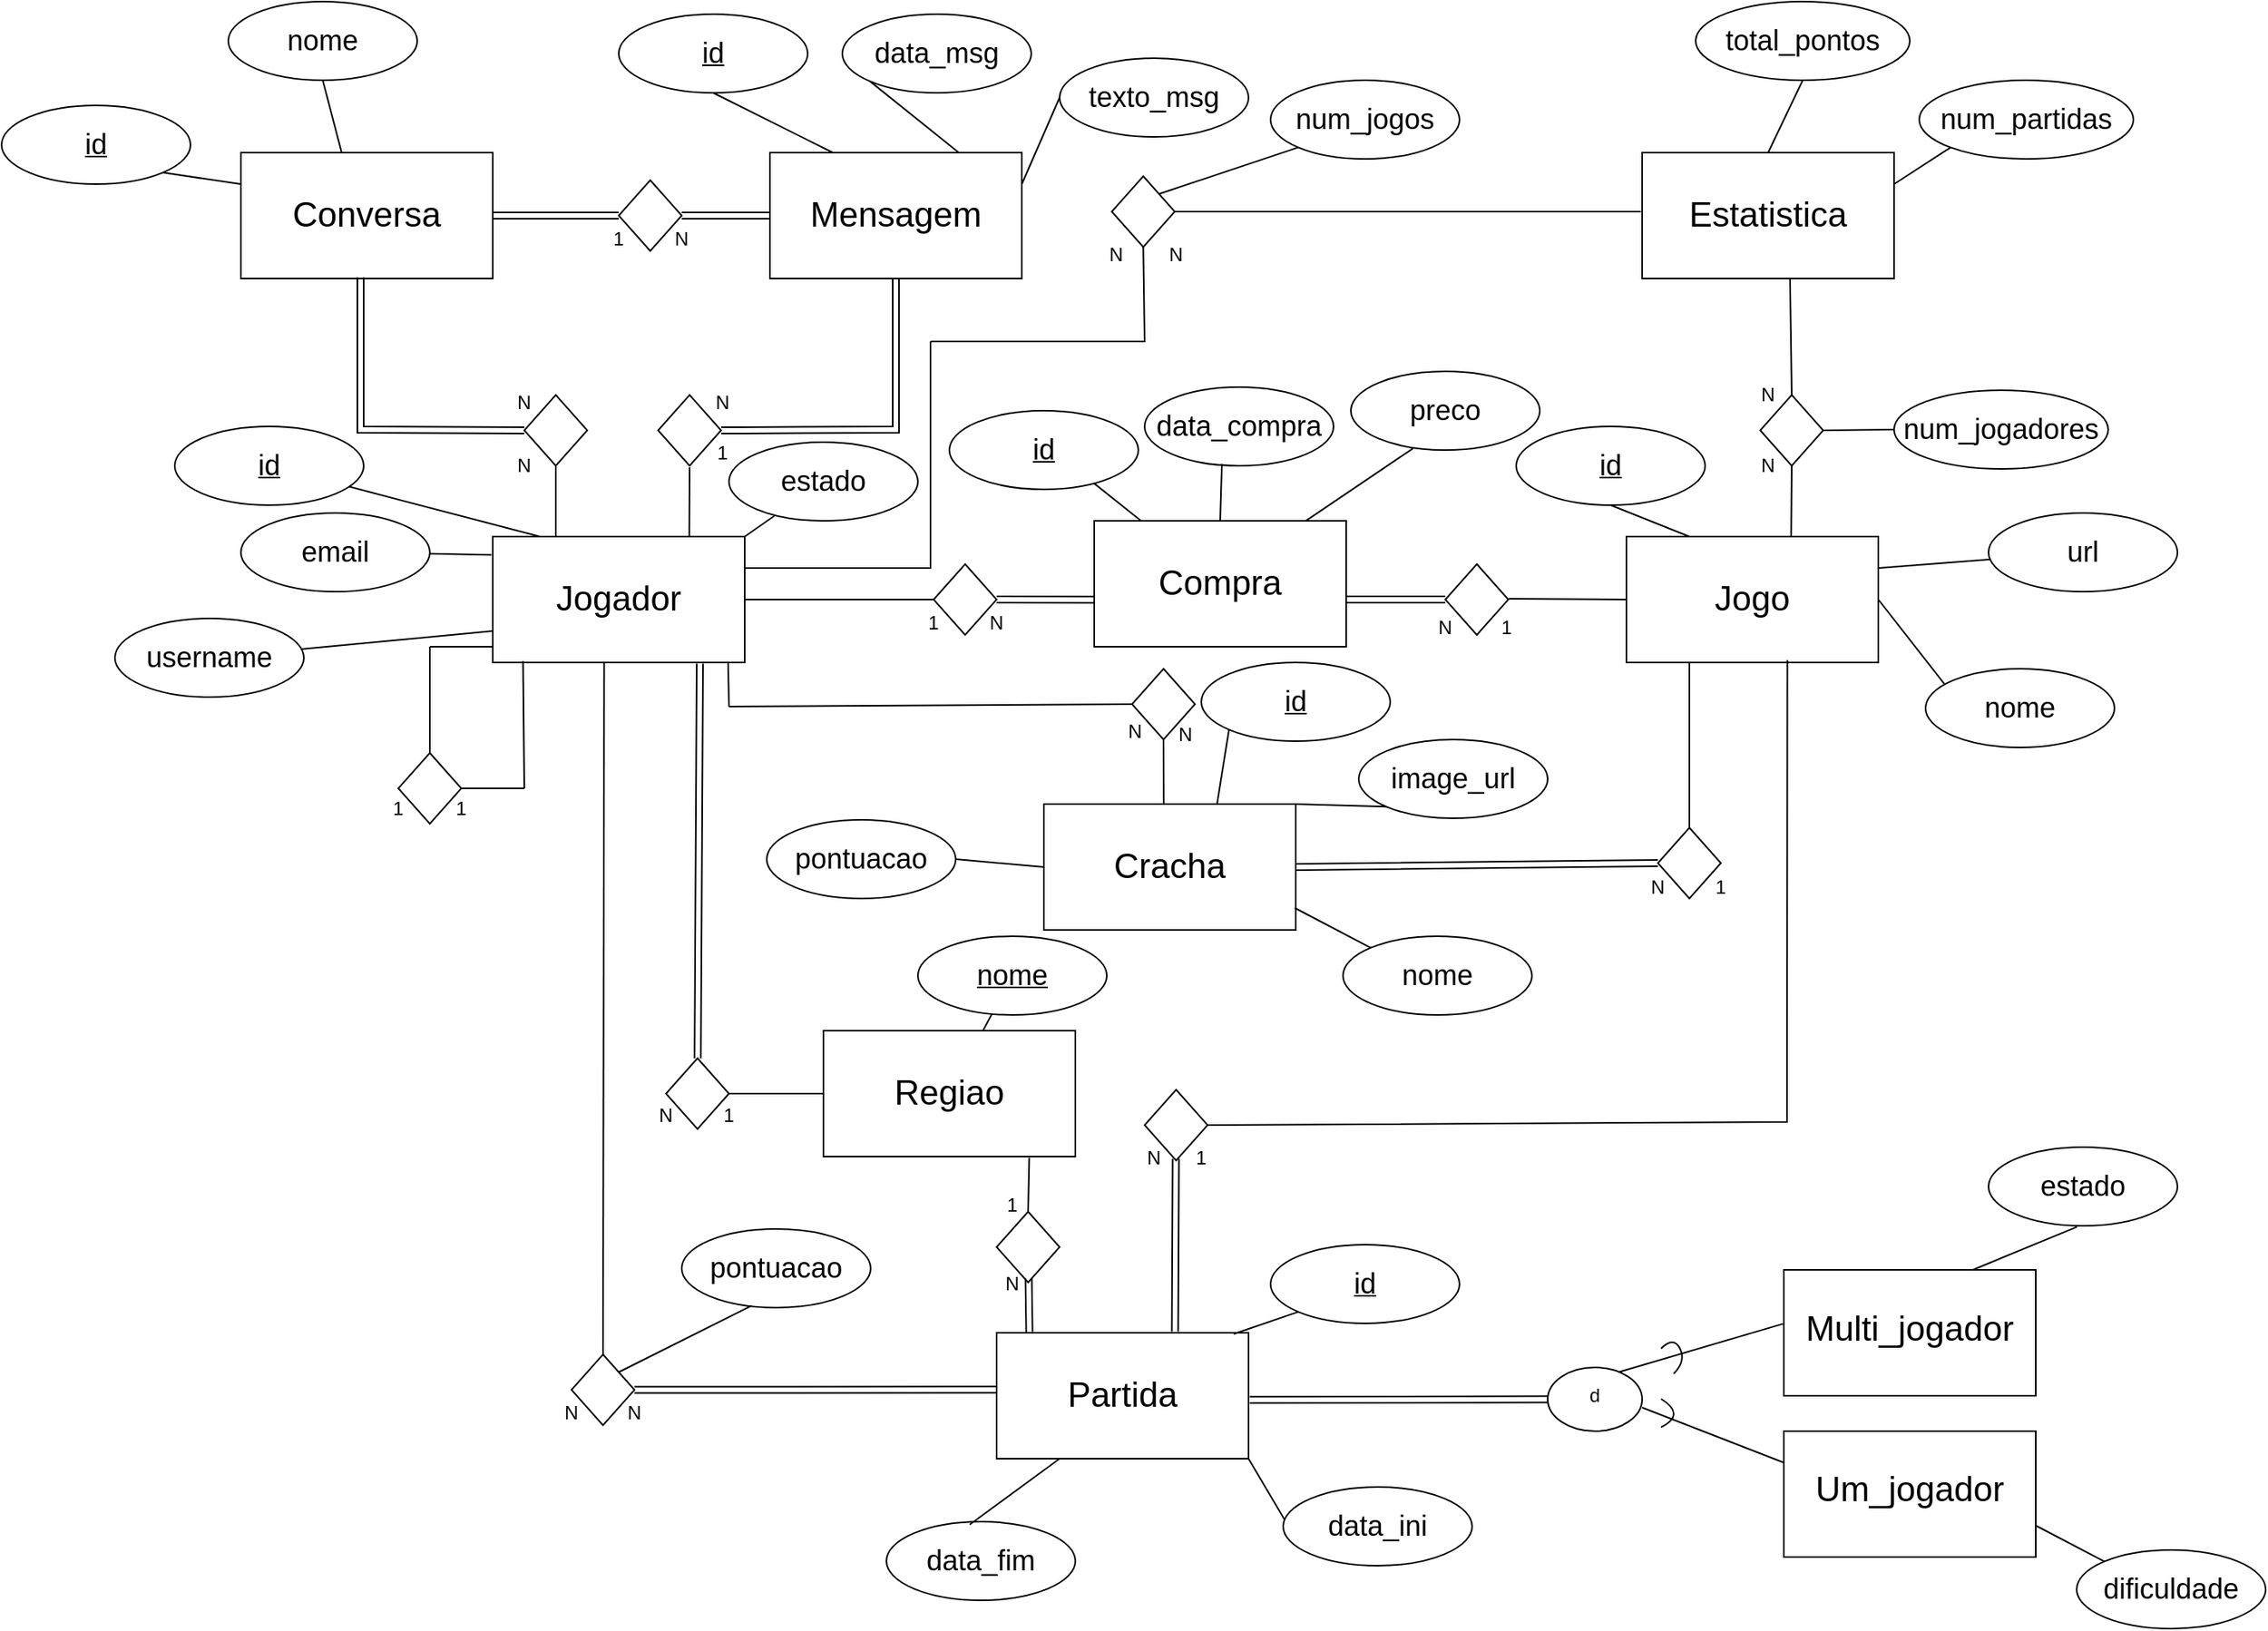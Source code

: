 <mxfile version="21.2.4" type="device">
  <diagram id="R2lEEEUBdFMjLlhIrx00" name="Page-1">
    <mxGraphModel dx="1615" dy="743" grid="1" gridSize="8" guides="1" tooltips="1" connect="1" arrows="1" fold="1" page="1" pageScale="1" pageWidth="4681" pageHeight="3300" math="0" shadow="0" extFonts="Permanent Marker^https://fonts.googleapis.com/css?family=Permanent+Marker">
      <root>
        <mxCell id="0" />
        <mxCell id="1" parent="0" />
        <mxCell id="nNDHWYNQJszgNGWnwx3n-1" value="" style="rounded=0;whiteSpace=wrap;html=1;" parent="1" vertex="1">
          <mxGeometry x="426" y="460" width="160" height="80" as="geometry" />
        </mxCell>
        <mxCell id="nNDHWYNQJszgNGWnwx3n-2" value="&lt;font style=&quot;font-size: 22px;&quot;&gt;Jogador&lt;/font&gt;" style="text;html=1;strokeColor=none;fillColor=none;align=center;verticalAlign=middle;whiteSpace=wrap;rounded=0;" parent="1" vertex="1">
          <mxGeometry x="466" y="480" width="80" height="40" as="geometry" />
        </mxCell>
        <mxCell id="nNDHWYNQJszgNGWnwx3n-3" value="&lt;u&gt;&lt;font style=&quot;font-size: 18px;&quot;&gt;id&lt;/font&gt;&lt;/u&gt;" style="ellipse;whiteSpace=wrap;html=1;" parent="1" vertex="1">
          <mxGeometry x="224" y="390" width="120" height="50" as="geometry" />
        </mxCell>
        <mxCell id="nNDHWYNQJszgNGWnwx3n-4" value="&lt;font style=&quot;font-size: 18px;&quot;&gt;email&lt;/font&gt;" style="ellipse;whiteSpace=wrap;html=1;" parent="1" vertex="1">
          <mxGeometry x="266" y="445" width="120" height="50" as="geometry" />
        </mxCell>
        <mxCell id="nNDHWYNQJszgNGWnwx3n-5" value="&lt;font style=&quot;font-size: 18px;&quot;&gt;username&lt;/font&gt;" style="ellipse;whiteSpace=wrap;html=1;" parent="1" vertex="1">
          <mxGeometry x="186" y="512" width="120" height="50" as="geometry" />
        </mxCell>
        <mxCell id="nNDHWYNQJszgNGWnwx3n-6" value="&lt;span style=&quot;font-size: 18px;&quot;&gt;estado&lt;/span&gt;" style="ellipse;whiteSpace=wrap;html=1;" parent="1" vertex="1">
          <mxGeometry x="576" y="400" width="120" height="50" as="geometry" />
        </mxCell>
        <mxCell id="nNDHWYNQJszgNGWnwx3n-7" value="" style="endArrow=none;html=1;rounded=0;exitX=1;exitY=0;exitDx=0;exitDy=0;" parent="1" source="nNDHWYNQJszgNGWnwx3n-1" target="nNDHWYNQJszgNGWnwx3n-6" edge="1">
          <mxGeometry width="50" height="50" relative="1" as="geometry">
            <mxPoint x="586" y="510" as="sourcePoint" />
            <mxPoint x="636" y="460" as="targetPoint" />
          </mxGeometry>
        </mxCell>
        <mxCell id="nNDHWYNQJszgNGWnwx3n-8" value="" style="endArrow=none;html=1;rounded=0;" parent="1" target="nNDHWYNQJszgNGWnwx3n-3" edge="1">
          <mxGeometry width="50" height="50" relative="1" as="geometry">
            <mxPoint x="456" y="460" as="sourcePoint" />
            <mxPoint x="536" y="420" as="targetPoint" />
          </mxGeometry>
        </mxCell>
        <mxCell id="nNDHWYNQJszgNGWnwx3n-9" value="" style="endArrow=none;html=1;rounded=0;entryX=-0.005;entryY=0.146;entryDx=0;entryDy=0;entryPerimeter=0;" parent="1" source="nNDHWYNQJszgNGWnwx3n-4" target="nNDHWYNQJszgNGWnwx3n-1" edge="1">
          <mxGeometry width="50" height="50" relative="1" as="geometry">
            <mxPoint x="456" y="480" as="sourcePoint" />
            <mxPoint x="506" y="430" as="targetPoint" />
          </mxGeometry>
        </mxCell>
        <mxCell id="nNDHWYNQJszgNGWnwx3n-10" value="" style="endArrow=none;html=1;rounded=0;entryX=0;entryY=0.75;entryDx=0;entryDy=0;" parent="1" source="nNDHWYNQJszgNGWnwx3n-5" target="nNDHWYNQJszgNGWnwx3n-1" edge="1">
          <mxGeometry width="50" height="50" relative="1" as="geometry">
            <mxPoint x="456" y="540" as="sourcePoint" />
            <mxPoint x="506" y="490" as="targetPoint" />
          </mxGeometry>
        </mxCell>
        <mxCell id="nNDHWYNQJszgNGWnwx3n-12" value="" style="rounded=0;whiteSpace=wrap;html=1;" parent="1" vertex="1">
          <mxGeometry x="636" y="774" width="160" height="80" as="geometry" />
        </mxCell>
        <mxCell id="nNDHWYNQJszgNGWnwx3n-13" value="&lt;font style=&quot;font-size: 22px;&quot;&gt;Regiao&lt;/font&gt;" style="text;html=1;strokeColor=none;fillColor=none;align=center;verticalAlign=middle;whiteSpace=wrap;rounded=0;" parent="1" vertex="1">
          <mxGeometry x="676" y="794" width="80" height="40" as="geometry" />
        </mxCell>
        <mxCell id="nNDHWYNQJszgNGWnwx3n-14" value="&lt;u&gt;&lt;font style=&quot;font-size: 18px;&quot;&gt;nome&lt;/font&gt;&lt;/u&gt;" style="ellipse;whiteSpace=wrap;html=1;" parent="1" vertex="1">
          <mxGeometry x="696" y="714" width="120" height="50" as="geometry" />
        </mxCell>
        <mxCell id="nNDHWYNQJszgNGWnwx3n-15" value="" style="endArrow=none;html=1;rounded=0;" parent="1" source="nNDHWYNQJszgNGWnwx3n-12" target="nNDHWYNQJszgNGWnwx3n-14" edge="1">
          <mxGeometry width="50" height="50" relative="1" as="geometry">
            <mxPoint x="596" y="754" as="sourcePoint" />
            <mxPoint x="646" y="704" as="targetPoint" />
          </mxGeometry>
        </mxCell>
        <mxCell id="nNDHWYNQJszgNGWnwx3n-20" value="1" style="text;html=1;strokeColor=none;fillColor=none;align=center;verticalAlign=middle;whiteSpace=wrap;rounded=0;" parent="1" vertex="1">
          <mxGeometry x="336" y="620" width="60" height="25" as="geometry" />
        </mxCell>
        <mxCell id="nNDHWYNQJszgNGWnwx3n-21" value="1" style="text;html=1;strokeColor=none;fillColor=none;align=center;verticalAlign=middle;whiteSpace=wrap;rounded=0;" parent="1" vertex="1">
          <mxGeometry x="376" y="620" width="60" height="25" as="geometry" />
        </mxCell>
        <mxCell id="nNDHWYNQJszgNGWnwx3n-25" value="" style="endArrow=none;html=1;rounded=0;entryX=0.12;entryY=0.989;entryDx=0;entryDy=0;entryPerimeter=0;" parent="1" target="nNDHWYNQJszgNGWnwx3n-1" edge="1">
          <mxGeometry width="50" height="50" relative="1" as="geometry">
            <mxPoint x="446" y="620" as="sourcePoint" />
            <mxPoint x="656" y="590" as="targetPoint" />
          </mxGeometry>
        </mxCell>
        <mxCell id="nNDHWYNQJszgNGWnwx3n-34" value="" style="endArrow=none;html=1;rounded=0;" parent="1" edge="1">
          <mxGeometry width="50" height="50" relative="1" as="geometry">
            <mxPoint x="386" y="530" as="sourcePoint" />
            <mxPoint x="426" y="530" as="targetPoint" />
          </mxGeometry>
        </mxCell>
        <mxCell id="nNDHWYNQJszgNGWnwx3n-35" value="" style="rhombus;whiteSpace=wrap;html=1;" parent="1" vertex="1">
          <mxGeometry x="366" y="597.5" width="40" height="45" as="geometry" />
        </mxCell>
        <mxCell id="nNDHWYNQJszgNGWnwx3n-36" value="" style="endArrow=none;html=1;rounded=0;" parent="1" edge="1">
          <mxGeometry width="50" height="50" relative="1" as="geometry">
            <mxPoint x="406" y="620" as="sourcePoint" />
            <mxPoint x="446" y="620" as="targetPoint" />
          </mxGeometry>
        </mxCell>
        <mxCell id="nNDHWYNQJszgNGWnwx3n-37" value="" style="endArrow=none;html=1;rounded=0;exitX=0.5;exitY=0;exitDx=0;exitDy=0;" parent="1" source="nNDHWYNQJszgNGWnwx3n-35" edge="1">
          <mxGeometry width="50" height="50" relative="1" as="geometry">
            <mxPoint x="406" y="620" as="sourcePoint" />
            <mxPoint x="386" y="530" as="targetPoint" />
          </mxGeometry>
        </mxCell>
        <mxCell id="nNDHWYNQJszgNGWnwx3n-38" value="" style="rhombus;whiteSpace=wrap;html=1;" parent="1" vertex="1">
          <mxGeometry x="536" y="791.5" width="40" height="45" as="geometry" />
        </mxCell>
        <mxCell id="nNDHWYNQJszgNGWnwx3n-40" value="1" style="text;html=1;strokeColor=none;fillColor=none;align=center;verticalAlign=middle;whiteSpace=wrap;rounded=0;" parent="1" vertex="1">
          <mxGeometry x="546" y="815" width="60" height="25" as="geometry" />
        </mxCell>
        <mxCell id="nNDHWYNQJszgNGWnwx3n-41" value="" style="endArrow=none;html=1;rounded=0;entryX=0;entryY=0.5;entryDx=0;entryDy=0;exitX=1;exitY=0.5;exitDx=0;exitDy=0;" parent="1" source="nNDHWYNQJszgNGWnwx3n-38" target="nNDHWYNQJszgNGWnwx3n-12" edge="1">
          <mxGeometry width="50" height="50" relative="1" as="geometry">
            <mxPoint x="526" y="814" as="sourcePoint" />
            <mxPoint x="576" y="764" as="targetPoint" />
          </mxGeometry>
        </mxCell>
        <mxCell id="nNDHWYNQJszgNGWnwx3n-42" value="" style="rounded=0;whiteSpace=wrap;html=1;" parent="1" vertex="1">
          <mxGeometry x="1146" y="460" width="160" height="80" as="geometry" />
        </mxCell>
        <mxCell id="nNDHWYNQJszgNGWnwx3n-43" value="&lt;font style=&quot;font-size: 22px;&quot;&gt;Jogo&lt;/font&gt;" style="text;html=1;strokeColor=none;fillColor=none;align=center;verticalAlign=middle;whiteSpace=wrap;rounded=0;" parent="1" vertex="1">
          <mxGeometry x="1186" y="480" width="80" height="40" as="geometry" />
        </mxCell>
        <mxCell id="nNDHWYNQJszgNGWnwx3n-45" value="" style="endArrow=none;html=1;rounded=0;exitX=1;exitY=0.5;exitDx=0;exitDy=0;entryX=0.5;entryY=0;entryDx=0;entryDy=0;" parent="1" source="nNDHWYNQJszgNGWnwx3n-1" target="hNQSx2w98ENypiFN29dy-17" edge="1">
          <mxGeometry width="50" height="50" relative="1" as="geometry">
            <mxPoint x="886" y="560" as="sourcePoint" />
            <mxPoint x="672" y="500" as="targetPoint" />
          </mxGeometry>
        </mxCell>
        <mxCell id="nNDHWYNQJszgNGWnwx3n-46" value="" style="endArrow=none;html=1;rounded=0;exitX=0;exitY=0.5;exitDx=0;exitDy=0;entryX=0.521;entryY=-0.1;entryDx=0;entryDy=0;entryPerimeter=0;" parent="1" source="nNDHWYNQJszgNGWnwx3n-42" target="hNQSx2w98ENypiFN29dy-14" edge="1">
          <mxGeometry width="50" height="50" relative="1" as="geometry">
            <mxPoint x="886" y="560" as="sourcePoint" />
            <mxPoint x="1104" y="500" as="targetPoint" />
          </mxGeometry>
        </mxCell>
        <mxCell id="nNDHWYNQJszgNGWnwx3n-49" value="&lt;u&gt;&lt;font style=&quot;font-size: 18px;&quot;&gt;id&lt;/font&gt;&lt;/u&gt;" style="ellipse;whiteSpace=wrap;html=1;" parent="1" vertex="1">
          <mxGeometry x="1076" y="390" width="120" height="50" as="geometry" />
        </mxCell>
        <mxCell id="nNDHWYNQJszgNGWnwx3n-50" value="&lt;span style=&quot;font-size: 18px;&quot;&gt;url&lt;/span&gt;" style="ellipse;whiteSpace=wrap;html=1;" parent="1" vertex="1">
          <mxGeometry x="1376" y="445" width="120" height="50" as="geometry" />
        </mxCell>
        <mxCell id="nNDHWYNQJszgNGWnwx3n-51" value="&lt;font style=&quot;font-size: 18px;&quot;&gt;nome&lt;/font&gt;" style="ellipse;whiteSpace=wrap;html=1;" parent="1" vertex="1">
          <mxGeometry x="1336" y="544" width="120" height="50" as="geometry" />
        </mxCell>
        <mxCell id="nNDHWYNQJszgNGWnwx3n-53" value="&lt;font style=&quot;font-size: 18px;&quot;&gt;image_url&lt;/font&gt;" style="ellipse;whiteSpace=wrap;html=1;" parent="1" vertex="1">
          <mxGeometry x="976" y="589" width="120" height="50" as="geometry" />
        </mxCell>
        <mxCell id="nNDHWYNQJszgNGWnwx3n-54" value="" style="endArrow=none;html=1;rounded=0;entryX=0.5;entryY=1;entryDx=0;entryDy=0;exitX=0.25;exitY=0;exitDx=0;exitDy=0;" parent="1" source="nNDHWYNQJszgNGWnwx3n-42" target="nNDHWYNQJszgNGWnwx3n-49" edge="1">
          <mxGeometry width="50" height="50" relative="1" as="geometry">
            <mxPoint x="1136" y="530" as="sourcePoint" />
            <mxPoint x="1186" y="480" as="targetPoint" />
          </mxGeometry>
        </mxCell>
        <mxCell id="nNDHWYNQJszgNGWnwx3n-55" value="" style="endArrow=none;html=1;rounded=0;exitX=1;exitY=0.25;exitDx=0;exitDy=0;" parent="1" source="nNDHWYNQJszgNGWnwx3n-42" target="nNDHWYNQJszgNGWnwx3n-50" edge="1">
          <mxGeometry width="50" height="50" relative="1" as="geometry">
            <mxPoint x="1306" y="510" as="sourcePoint" />
            <mxPoint x="1296" y="440" as="targetPoint" />
          </mxGeometry>
        </mxCell>
        <mxCell id="nNDHWYNQJszgNGWnwx3n-56" value="" style="endArrow=none;html=1;rounded=0;entryX=0.099;entryY=0.191;entryDx=0;entryDy=0;exitX=1;exitY=0.5;exitDx=0;exitDy=0;entryPerimeter=0;" parent="1" source="nNDHWYNQJszgNGWnwx3n-42" target="nNDHWYNQJszgNGWnwx3n-51" edge="1">
          <mxGeometry width="50" height="50" relative="1" as="geometry">
            <mxPoint x="1306" y="520" as="sourcePoint" />
            <mxPoint x="1356" y="470" as="targetPoint" />
          </mxGeometry>
        </mxCell>
        <mxCell id="nNDHWYNQJszgNGWnwx3n-59" value="" style="rounded=0;whiteSpace=wrap;html=1;" parent="1" vertex="1">
          <mxGeometry x="776" y="630" width="160" height="80" as="geometry" />
        </mxCell>
        <mxCell id="nNDHWYNQJszgNGWnwx3n-60" value="&lt;font style=&quot;font-size: 22px;&quot;&gt;Cracha&lt;/font&gt;" style="text;html=1;strokeColor=none;fillColor=none;align=center;verticalAlign=middle;whiteSpace=wrap;rounded=0;" parent="1" vertex="1">
          <mxGeometry x="816" y="650" width="80" height="40" as="geometry" />
        </mxCell>
        <mxCell id="nNDHWYNQJszgNGWnwx3n-61" value="&lt;u&gt;&lt;font style=&quot;font-size: 18px;&quot;&gt;id&lt;/font&gt;&lt;/u&gt;" style="ellipse;whiteSpace=wrap;html=1;" parent="1" vertex="1">
          <mxGeometry x="876" y="540" width="120" height="50" as="geometry" />
        </mxCell>
        <mxCell id="nNDHWYNQJszgNGWnwx3n-63" value="&lt;font style=&quot;font-size: 18px;&quot;&gt;nome&lt;/font&gt;" style="ellipse;whiteSpace=wrap;html=1;" parent="1" vertex="1">
          <mxGeometry x="966" y="714" width="120" height="50" as="geometry" />
        </mxCell>
        <mxCell id="nNDHWYNQJszgNGWnwx3n-64" value="" style="endArrow=none;html=1;rounded=0;entryX=0;entryY=1;entryDx=0;entryDy=0;" parent="1" target="nNDHWYNQJszgNGWnwx3n-61" edge="1">
          <mxGeometry width="50" height="50" relative="1" as="geometry">
            <mxPoint x="886" y="630" as="sourcePoint" />
            <mxPoint x="936" y="580" as="targetPoint" />
          </mxGeometry>
        </mxCell>
        <mxCell id="nNDHWYNQJszgNGWnwx3n-66" value="" style="endArrow=none;html=1;rounded=0;exitX=0;exitY=0;exitDx=0;exitDy=0;entryX=0.996;entryY=0.825;entryDx=0;entryDy=0;entryPerimeter=0;" parent="1" source="nNDHWYNQJszgNGWnwx3n-63" target="nNDHWYNQJszgNGWnwx3n-59" edge="1">
          <mxGeometry width="50" height="50" relative="1" as="geometry">
            <mxPoint x="916" y="740" as="sourcePoint" />
            <mxPoint x="966" y="690" as="targetPoint" />
          </mxGeometry>
        </mxCell>
        <mxCell id="nNDHWYNQJszgNGWnwx3n-67" value="" style="rhombus;whiteSpace=wrap;html=1;" parent="1" vertex="1">
          <mxGeometry x="832" y="544" width="40" height="45" as="geometry" />
        </mxCell>
        <mxCell id="nNDHWYNQJszgNGWnwx3n-68" value="N" style="text;html=1;strokeColor=none;fillColor=none;align=center;verticalAlign=middle;whiteSpace=wrap;rounded=0;" parent="1" vertex="1">
          <mxGeometry x="836" y="570.5" width="60" height="30" as="geometry" />
        </mxCell>
        <mxCell id="nNDHWYNQJszgNGWnwx3n-73" value="&lt;font style=&quot;font-size: 18px;&quot;&gt;preco&lt;/font&gt;" style="ellipse;whiteSpace=wrap;html=1;" parent="1" vertex="1">
          <mxGeometry x="971" y="355" width="120" height="50" as="geometry" />
        </mxCell>
        <mxCell id="nNDHWYNQJszgNGWnwx3n-75" value="&lt;font style=&quot;font-size: 18px;&quot;&gt;data_compra&lt;/font&gt;" style="ellipse;whiteSpace=wrap;html=1;" parent="1" vertex="1">
          <mxGeometry x="840" y="365" width="120" height="50" as="geometry" />
        </mxCell>
        <mxCell id="nNDHWYNQJszgNGWnwx3n-79" value="" style="rhombus;whiteSpace=wrap;html=1;" parent="1" vertex="1">
          <mxGeometry x="1166" y="645" width="40" height="45" as="geometry" />
        </mxCell>
        <mxCell id="nNDHWYNQJszgNGWnwx3n-83" value="" style="rounded=0;whiteSpace=wrap;html=1;" parent="1" vertex="1">
          <mxGeometry x="746" y="966" width="160" height="80" as="geometry" />
        </mxCell>
        <mxCell id="nNDHWYNQJszgNGWnwx3n-84" value="&lt;font style=&quot;font-size: 22px;&quot;&gt;Partida&lt;/font&gt;" style="text;html=1;strokeColor=none;fillColor=none;align=center;verticalAlign=middle;whiteSpace=wrap;rounded=0;" parent="1" vertex="1">
          <mxGeometry x="786" y="986" width="80" height="40" as="geometry" />
        </mxCell>
        <mxCell id="nNDHWYNQJszgNGWnwx3n-85" value="" style="rhombus;whiteSpace=wrap;html=1;" parent="1" vertex="1">
          <mxGeometry x="840" y="811.5" width="40" height="45" as="geometry" />
        </mxCell>
        <mxCell id="nNDHWYNQJszgNGWnwx3n-88" value="" style="shape=link;html=1;rounded=0;entryX=0.495;entryY=0.974;entryDx=0;entryDy=0;entryPerimeter=0;exitX=0.708;exitY=-0.009;exitDx=0;exitDy=0;exitPerimeter=0;" parent="1" source="nNDHWYNQJszgNGWnwx3n-83" target="nNDHWYNQJszgNGWnwx3n-85" edge="1">
          <mxGeometry width="100" relative="1" as="geometry">
            <mxPoint x="860" y="960" as="sourcePoint" />
            <mxPoint x="932" y="936" as="targetPoint" />
          </mxGeometry>
        </mxCell>
        <mxCell id="nNDHWYNQJszgNGWnwx3n-89" value="N" style="text;html=1;strokeColor=none;fillColor=none;align=center;verticalAlign=middle;whiteSpace=wrap;rounded=0;" parent="1" vertex="1">
          <mxGeometry x="816" y="840" width="60" height="30" as="geometry" />
        </mxCell>
        <mxCell id="nNDHWYNQJszgNGWnwx3n-91" value="1" style="text;html=1;strokeColor=none;fillColor=none;align=center;verticalAlign=middle;whiteSpace=wrap;rounded=0;" parent="1" vertex="1">
          <mxGeometry x="846" y="840" width="60" height="30" as="geometry" />
        </mxCell>
        <mxCell id="nNDHWYNQJszgNGWnwx3n-92" value="1" style="text;html=1;strokeColor=none;fillColor=none;align=center;verticalAlign=middle;whiteSpace=wrap;rounded=0;" parent="1" vertex="1">
          <mxGeometry x="1176" y="667.5" width="60" height="30" as="geometry" />
        </mxCell>
        <mxCell id="nNDHWYNQJszgNGWnwx3n-93" value="N" style="text;html=1;strokeColor=none;fillColor=none;align=center;verticalAlign=middle;whiteSpace=wrap;rounded=0;" parent="1" vertex="1">
          <mxGeometry x="1136" y="667.5" width="60" height="30" as="geometry" />
        </mxCell>
        <mxCell id="nNDHWYNQJszgNGWnwx3n-94" value="" style="rhombus;whiteSpace=wrap;html=1;" parent="1" vertex="1">
          <mxGeometry x="476" y="979.75" width="40" height="45" as="geometry" />
        </mxCell>
        <mxCell id="nNDHWYNQJszgNGWnwx3n-95" value="N" style="text;html=1;strokeColor=none;fillColor=none;align=center;verticalAlign=middle;whiteSpace=wrap;rounded=0;" parent="1" vertex="1">
          <mxGeometry x="446" y="1002.25" width="60" height="30" as="geometry" />
        </mxCell>
        <mxCell id="nNDHWYNQJszgNGWnwx3n-100" value="" style="endArrow=none;html=1;rounded=0;entryX=0.442;entryY=1.003;entryDx=0;entryDy=0;entryPerimeter=0;exitX=0.5;exitY=0;exitDx=0;exitDy=0;" parent="1" source="nNDHWYNQJszgNGWnwx3n-94" target="nNDHWYNQJszgNGWnwx3n-1" edge="1">
          <mxGeometry width="50" height="50" relative="1" as="geometry">
            <mxPoint x="496" y="960" as="sourcePoint" />
            <mxPoint x="496" y="544" as="targetPoint" />
          </mxGeometry>
        </mxCell>
        <mxCell id="nNDHWYNQJszgNGWnwx3n-101" value="N" style="text;html=1;strokeColor=none;fillColor=none;align=center;verticalAlign=middle;whiteSpace=wrap;rounded=0;" parent="1" vertex="1">
          <mxGeometry x="486" y="1002.25" width="60" height="30" as="geometry" />
        </mxCell>
        <mxCell id="nNDHWYNQJszgNGWnwx3n-102" value="&lt;font style=&quot;font-size: 18px;&quot;&gt;pontuacao&lt;/font&gt;" style="ellipse;whiteSpace=wrap;html=1;" parent="1" vertex="1">
          <mxGeometry x="546" y="900" width="120" height="50" as="geometry" />
        </mxCell>
        <mxCell id="nNDHWYNQJszgNGWnwx3n-105" value="&lt;u&gt;&lt;font style=&quot;font-size: 18px;&quot;&gt;id&lt;/font&gt;&lt;/u&gt;" style="ellipse;whiteSpace=wrap;html=1;" parent="1" vertex="1">
          <mxGeometry x="920" y="910" width="120" height="50" as="geometry" />
        </mxCell>
        <mxCell id="nNDHWYNQJszgNGWnwx3n-107" value="&lt;font style=&quot;font-size: 18px;&quot;&gt;data_ini&lt;/font&gt;" style="ellipse;whiteSpace=wrap;html=1;" parent="1" vertex="1">
          <mxGeometry x="928" y="1064" width="120" height="50" as="geometry" />
        </mxCell>
        <mxCell id="nNDHWYNQJszgNGWnwx3n-108" value="&lt;font style=&quot;font-size: 18px;&quot;&gt;data_fim&lt;/font&gt;" style="ellipse;whiteSpace=wrap;html=1;" parent="1" vertex="1">
          <mxGeometry x="676" y="1086" width="120" height="50" as="geometry" />
        </mxCell>
        <mxCell id="nNDHWYNQJszgNGWnwx3n-115" value="" style="endArrow=none;html=1;rounded=0;entryX=0.934;entryY=0.995;entryDx=0;entryDy=0;entryPerimeter=0;" parent="1" target="nNDHWYNQJszgNGWnwx3n-1" edge="1">
          <mxGeometry width="50" height="50" relative="1" as="geometry">
            <mxPoint x="576" y="568" as="sourcePoint" />
            <mxPoint x="786" y="664" as="targetPoint" />
          </mxGeometry>
        </mxCell>
        <mxCell id="nNDHWYNQJszgNGWnwx3n-116" value="" style="endArrow=none;html=1;rounded=0;entryX=0;entryY=0.5;entryDx=0;entryDy=0;" parent="1" target="nNDHWYNQJszgNGWnwx3n-67" edge="1">
          <mxGeometry width="50" height="50" relative="1" as="geometry">
            <mxPoint x="576" y="568" as="sourcePoint" />
            <mxPoint x="656" y="544" as="targetPoint" />
          </mxGeometry>
        </mxCell>
        <mxCell id="nNDHWYNQJszgNGWnwx3n-120" value="" style="endArrow=none;html=1;rounded=0;exitX=0.409;exitY=0.976;exitDx=0;exitDy=0;exitPerimeter=0;entryX=0.5;entryY=0;entryDx=0;entryDy=0;" parent="1" source="nNDHWYNQJszgNGWnwx3n-75" target="hNQSx2w98ENypiFN29dy-8" edge="1">
          <mxGeometry width="50" height="50" relative="1" as="geometry">
            <mxPoint x="912" y="360" as="sourcePoint" />
            <mxPoint x="896" y="384" as="targetPoint" />
          </mxGeometry>
        </mxCell>
        <mxCell id="nNDHWYNQJszgNGWnwx3n-122" value="" style="endArrow=none;html=1;rounded=0;exitX=0.328;exitY=0.981;exitDx=0;exitDy=0;exitPerimeter=0;entryX=0.836;entryY=0.005;entryDx=0;entryDy=0;entryPerimeter=0;" parent="1" source="nNDHWYNQJszgNGWnwx3n-73" target="hNQSx2w98ENypiFN29dy-8" edge="1">
          <mxGeometry width="50" height="50" relative="1" as="geometry">
            <mxPoint x="720" y="626" as="sourcePoint" />
            <mxPoint x="944" y="448" as="targetPoint" />
          </mxGeometry>
        </mxCell>
        <mxCell id="nNDHWYNQJszgNGWnwx3n-123" value="N" style="text;html=1;strokeColor=none;fillColor=none;align=center;verticalAlign=middle;whiteSpace=wrap;rounded=0;" parent="1" vertex="1">
          <mxGeometry x="802" y="570.5" width="64" height="27" as="geometry" />
        </mxCell>
        <mxCell id="nNDHWYNQJszgNGWnwx3n-124" value="N" style="text;html=1;strokeColor=none;fillColor=none;align=center;verticalAlign=middle;whiteSpace=wrap;rounded=0;" parent="1" vertex="1">
          <mxGeometry x="506" y="815" width="60" height="25" as="geometry" />
        </mxCell>
        <mxCell id="nNDHWYNQJszgNGWnwx3n-127" value="" style="shape=link;html=1;rounded=0;exitX=0.822;exitY=1.009;exitDx=0;exitDy=0;exitPerimeter=0;" parent="1" source="nNDHWYNQJszgNGWnwx3n-1" target="nNDHWYNQJszgNGWnwx3n-38" edge="1">
          <mxGeometry width="100" relative="1" as="geometry">
            <mxPoint x="568" y="712" as="sourcePoint" />
            <mxPoint x="668" y="712" as="targetPoint" />
          </mxGeometry>
        </mxCell>
        <mxCell id="nNDHWYNQJszgNGWnwx3n-131" value="" style="rhombus;whiteSpace=wrap;html=1;" parent="1" vertex="1">
          <mxGeometry x="746" y="889" width="40" height="45" as="geometry" />
        </mxCell>
        <mxCell id="nNDHWYNQJszgNGWnwx3n-132" value="" style="endArrow=none;html=1;rounded=0;exitX=0.5;exitY=0;exitDx=0;exitDy=0;entryX=0.817;entryY=1.01;entryDx=0;entryDy=0;entryPerimeter=0;" parent="1" source="nNDHWYNQJszgNGWnwx3n-131" target="nNDHWYNQJszgNGWnwx3n-12" edge="1">
          <mxGeometry width="50" height="50" relative="1" as="geometry">
            <mxPoint x="776" y="858" as="sourcePoint" />
            <mxPoint x="768" y="856" as="targetPoint" />
          </mxGeometry>
        </mxCell>
        <mxCell id="nNDHWYNQJszgNGWnwx3n-134" value="" style="shape=link;html=1;rounded=0;exitX=0.13;exitY=-0.007;exitDx=0;exitDy=0;exitPerimeter=0;entryX=0.508;entryY=0.942;entryDx=0;entryDy=0;entryPerimeter=0;" parent="1" source="nNDHWYNQJszgNGWnwx3n-83" target="nNDHWYNQJszgNGWnwx3n-131" edge="1">
          <mxGeometry width="100" relative="1" as="geometry">
            <mxPoint x="768" y="920" as="sourcePoint" />
            <mxPoint x="868" y="920" as="targetPoint" />
          </mxGeometry>
        </mxCell>
        <mxCell id="nNDHWYNQJszgNGWnwx3n-135" value="N" style="text;html=1;strokeColor=none;fillColor=none;align=center;verticalAlign=middle;whiteSpace=wrap;rounded=0;" parent="1" vertex="1">
          <mxGeometry x="726" y="920" width="60" height="30" as="geometry" />
        </mxCell>
        <mxCell id="nNDHWYNQJszgNGWnwx3n-136" value="1" style="text;html=1;strokeColor=none;fillColor=none;align=center;verticalAlign=middle;whiteSpace=wrap;rounded=0;" parent="1" vertex="1">
          <mxGeometry x="726" y="870" width="60" height="30" as="geometry" />
        </mxCell>
        <mxCell id="nNDHWYNQJszgNGWnwx3n-137" value="" style="endArrow=none;html=1;rounded=0;entryX=0;entryY=1;entryDx=0;entryDy=0;exitX=0.941;exitY=0.009;exitDx=0;exitDy=0;exitPerimeter=0;" parent="1" source="nNDHWYNQJszgNGWnwx3n-83" target="nNDHWYNQJszgNGWnwx3n-105" edge="1">
          <mxGeometry width="50" height="50" relative="1" as="geometry">
            <mxPoint x="784" y="978" as="sourcePoint" />
            <mxPoint x="834" y="928" as="targetPoint" />
          </mxGeometry>
        </mxCell>
        <mxCell id="nNDHWYNQJszgNGWnwx3n-139" value="" style="endArrow=none;html=1;rounded=0;exitX=1;exitY=1;exitDx=0;exitDy=0;entryX=0.008;entryY=0.417;entryDx=0;entryDy=0;entryPerimeter=0;" parent="1" source="nNDHWYNQJszgNGWnwx3n-83" target="nNDHWYNQJszgNGWnwx3n-107" edge="1">
          <mxGeometry width="50" height="50" relative="1" as="geometry">
            <mxPoint x="944" y="1010" as="sourcePoint" />
            <mxPoint x="994" y="960" as="targetPoint" />
          </mxGeometry>
        </mxCell>
        <mxCell id="nNDHWYNQJszgNGWnwx3n-140" value="" style="endArrow=none;html=1;rounded=0;exitX=0.25;exitY=1;exitDx=0;exitDy=0;entryX=0.441;entryY=0.037;entryDx=0;entryDy=0;entryPerimeter=0;" parent="1" source="nNDHWYNQJszgNGWnwx3n-83" target="nNDHWYNQJszgNGWnwx3n-108" edge="1">
          <mxGeometry width="50" height="50" relative="1" as="geometry">
            <mxPoint x="920" y="1066" as="sourcePoint" />
            <mxPoint x="970" y="1016" as="targetPoint" />
          </mxGeometry>
        </mxCell>
        <mxCell id="nNDHWYNQJszgNGWnwx3n-142" value="" style="ellipse;whiteSpace=wrap;html=1;" parent="1" vertex="1">
          <mxGeometry x="1096" y="988" width="60" height="40.5" as="geometry" />
        </mxCell>
        <mxCell id="nNDHWYNQJszgNGWnwx3n-143" value="" style="shape=link;html=1;rounded=0;exitX=1.005;exitY=0.533;exitDx=0;exitDy=0;exitPerimeter=0;entryX=0;entryY=0.5;entryDx=0;entryDy=0;" parent="1" source="nNDHWYNQJszgNGWnwx3n-83" target="nNDHWYNQJszgNGWnwx3n-142" edge="1">
          <mxGeometry width="100" relative="1" as="geometry">
            <mxPoint x="920" y="1008" as="sourcePoint" />
            <mxPoint x="1020" y="1008" as="targetPoint" />
          </mxGeometry>
        </mxCell>
        <mxCell id="nNDHWYNQJszgNGWnwx3n-144" value="d" style="text;html=1;strokeColor=none;fillColor=none;align=center;verticalAlign=middle;whiteSpace=wrap;rounded=0;" parent="1" vertex="1">
          <mxGeometry x="1096" y="991" width="60" height="30" as="geometry" />
        </mxCell>
        <mxCell id="nNDHWYNQJszgNGWnwx3n-146" value="" style="endArrow=none;html=1;rounded=0;exitX=1;exitY=0.75;exitDx=0;exitDy=0;entryX=0;entryY=0.25;entryDx=0;entryDy=0;" parent="1" source="nNDHWYNQJszgNGWnwx3n-144" target="nNDHWYNQJszgNGWnwx3n-163" edge="1">
          <mxGeometry width="50" height="50" relative="1" as="geometry">
            <mxPoint x="1080" y="978" as="sourcePoint" />
            <mxPoint x="1224" y="1040" as="targetPoint" />
          </mxGeometry>
        </mxCell>
        <mxCell id="nNDHWYNQJszgNGWnwx3n-150" value="" style="endArrow=none;html=1;rounded=0;exitX=0.75;exitY=0;exitDx=0;exitDy=0;entryX=-0.004;entryY=0.429;entryDx=0;entryDy=0;entryPerimeter=0;" parent="1" source="nNDHWYNQJszgNGWnwx3n-144" target="nNDHWYNQJszgNGWnwx3n-160" edge="1">
          <mxGeometry width="50" height="50" relative="1" as="geometry">
            <mxPoint x="1141" y="991" as="sourcePoint" />
            <mxPoint x="1224" y="968" as="targetPoint" />
          </mxGeometry>
        </mxCell>
        <mxCell id="nNDHWYNQJszgNGWnwx3n-156" value="" style="curved=1;endArrow=none;html=1;rounded=0;endFill=0;" parent="1" edge="1">
          <mxGeometry width="50" height="50" relative="1" as="geometry">
            <mxPoint x="1176" y="992" as="sourcePoint" />
            <mxPoint x="1168" y="976" as="targetPoint" />
            <Array as="points">
              <mxPoint x="1184" y="984" />
              <mxPoint x="1176" y="968" />
            </Array>
          </mxGeometry>
        </mxCell>
        <mxCell id="nNDHWYNQJszgNGWnwx3n-157" value="" style="curved=1;endArrow=none;html=1;rounded=0;endFill=0;" parent="1" edge="1">
          <mxGeometry width="50" height="50" relative="1" as="geometry">
            <mxPoint x="1168" y="1026" as="sourcePoint" />
            <mxPoint x="1168" y="1008" as="targetPoint" />
            <Array as="points">
              <mxPoint x="1184" y="1018" />
            </Array>
          </mxGeometry>
        </mxCell>
        <mxCell id="nNDHWYNQJszgNGWnwx3n-160" value="" style="rounded=0;whiteSpace=wrap;html=1;" parent="1" vertex="1">
          <mxGeometry x="1246" y="926" width="160" height="80" as="geometry" />
        </mxCell>
        <mxCell id="nNDHWYNQJszgNGWnwx3n-161" value="&lt;font style=&quot;font-size: 22px;&quot;&gt;Multi_jogador&lt;/font&gt;" style="text;html=1;strokeColor=none;fillColor=none;align=center;verticalAlign=middle;whiteSpace=wrap;rounded=0;" parent="1" vertex="1">
          <mxGeometry x="1286" y="943.5" width="80" height="40" as="geometry" />
        </mxCell>
        <mxCell id="nNDHWYNQJszgNGWnwx3n-163" value="" style="rounded=0;whiteSpace=wrap;html=1;" parent="1" vertex="1">
          <mxGeometry x="1246" y="1028.5" width="160" height="80" as="geometry" />
        </mxCell>
        <mxCell id="nNDHWYNQJszgNGWnwx3n-164" value="&lt;font style=&quot;font-size: 22px;&quot;&gt;Um_jogador&lt;/font&gt;" style="text;html=1;strokeColor=none;fillColor=none;align=center;verticalAlign=middle;whiteSpace=wrap;rounded=0;" parent="1" vertex="1">
          <mxGeometry x="1286" y="1046" width="80" height="40" as="geometry" />
        </mxCell>
        <mxCell id="nNDHWYNQJszgNGWnwx3n-167" value="&lt;font style=&quot;font-size: 18px;&quot;&gt;estado&lt;/font&gt;" style="ellipse;whiteSpace=wrap;html=1;" parent="1" vertex="1">
          <mxGeometry x="1376" y="848" width="120" height="50" as="geometry" />
        </mxCell>
        <mxCell id="nNDHWYNQJszgNGWnwx3n-168" value="" style="endArrow=none;html=1;rounded=0;exitX=0.75;exitY=0;exitDx=0;exitDy=0;entryX=0.468;entryY=1.013;entryDx=0;entryDy=0;entryPerimeter=0;" parent="1" source="nNDHWYNQJszgNGWnwx3n-160" target="nNDHWYNQJszgNGWnwx3n-167" edge="1">
          <mxGeometry width="50" height="50" relative="1" as="geometry">
            <mxPoint x="1416" y="946" as="sourcePoint" />
            <mxPoint x="1466" y="896" as="targetPoint" />
          </mxGeometry>
        </mxCell>
        <mxCell id="nNDHWYNQJszgNGWnwx3n-169" value="&lt;font style=&quot;font-size: 18px;&quot;&gt;dificuldade&lt;/font&gt;" style="ellipse;whiteSpace=wrap;html=1;" parent="1" vertex="1">
          <mxGeometry x="1432" y="1104" width="120" height="50" as="geometry" />
        </mxCell>
        <mxCell id="nNDHWYNQJszgNGWnwx3n-170" value="" style="endArrow=none;html=1;rounded=0;exitX=1;exitY=0.75;exitDx=0;exitDy=0;entryX=0;entryY=0;entryDx=0;entryDy=0;" parent="1" source="nNDHWYNQJszgNGWnwx3n-163" target="nNDHWYNQJszgNGWnwx3n-169" edge="1">
          <mxGeometry width="50" height="50" relative="1" as="geometry">
            <mxPoint x="1288" y="954" as="sourcePoint" />
            <mxPoint x="1338" y="904" as="targetPoint" />
          </mxGeometry>
        </mxCell>
        <mxCell id="nNDHWYNQJszgNGWnwx3n-171" value="" style="rhombus;whiteSpace=wrap;html=1;" parent="1" vertex="1">
          <mxGeometry x="819.14" y="231" width="40" height="45" as="geometry" />
        </mxCell>
        <mxCell id="nNDHWYNQJszgNGWnwx3n-172" value="N" style="text;html=1;strokeColor=none;fillColor=none;align=center;verticalAlign=middle;whiteSpace=wrap;rounded=0;" parent="1" vertex="1">
          <mxGeometry x="830" y="266" width="60" height="30" as="geometry" />
        </mxCell>
        <mxCell id="nNDHWYNQJszgNGWnwx3n-175" value="N" style="text;html=1;strokeColor=none;fillColor=none;align=center;verticalAlign=middle;whiteSpace=wrap;rounded=0;" parent="1" vertex="1">
          <mxGeometry x="792" y="266" width="60" height="30" as="geometry" />
        </mxCell>
        <mxCell id="nNDHWYNQJszgNGWnwx3n-177" value="&lt;font style=&quot;font-size: 18px;&quot;&gt;num_jogos&lt;/font&gt;" style="ellipse;whiteSpace=wrap;html=1;" parent="1" vertex="1">
          <mxGeometry x="920" y="170" width="120" height="50" as="geometry" />
        </mxCell>
        <mxCell id="nNDHWYNQJszgNGWnwx3n-178" value="" style="endArrow=none;html=1;rounded=0;entryX=1;entryY=0;entryDx=0;entryDy=0;exitX=0;exitY=1;exitDx=0;exitDy=0;" parent="1" source="nNDHWYNQJszgNGWnwx3n-177" target="nNDHWYNQJszgNGWnwx3n-171" edge="1">
          <mxGeometry width="50" height="50" relative="1" as="geometry">
            <mxPoint x="812.86" y="331.1" as="sourcePoint" />
            <mxPoint x="909.14" y="322.5" as="targetPoint" />
          </mxGeometry>
        </mxCell>
        <mxCell id="nNDHWYNQJszgNGWnwx3n-180" value="" style="rounded=0;whiteSpace=wrap;html=1;" parent="1" vertex="1">
          <mxGeometry x="266" y="216" width="160" height="80" as="geometry" />
        </mxCell>
        <mxCell id="nNDHWYNQJszgNGWnwx3n-181" value="&lt;font style=&quot;font-size: 22px;&quot;&gt;Conversa&lt;/font&gt;" style="text;html=1;strokeColor=none;fillColor=none;align=center;verticalAlign=middle;whiteSpace=wrap;rounded=0;" parent="1" vertex="1">
          <mxGeometry x="306" y="236" width="80" height="40" as="geometry" />
        </mxCell>
        <mxCell id="nNDHWYNQJszgNGWnwx3n-183" value="" style="rhombus;whiteSpace=wrap;html=1;" parent="1" vertex="1">
          <mxGeometry x="446" y="370" width="40" height="45" as="geometry" />
        </mxCell>
        <mxCell id="nNDHWYNQJszgNGWnwx3n-184" value="N" style="text;html=1;strokeColor=none;fillColor=none;align=center;verticalAlign=middle;whiteSpace=wrap;rounded=0;" parent="1" vertex="1">
          <mxGeometry x="416" y="400" width="60" height="30" as="geometry" />
        </mxCell>
        <mxCell id="nNDHWYNQJszgNGWnwx3n-185" value="N" style="text;html=1;strokeColor=none;fillColor=none;align=center;verticalAlign=middle;whiteSpace=wrap;rounded=0;" parent="1" vertex="1">
          <mxGeometry x="416" y="360" width="60" height="30" as="geometry" />
        </mxCell>
        <mxCell id="nNDHWYNQJszgNGWnwx3n-189" value="" style="endArrow=none;html=1;rounded=0;entryX=0.5;entryY=1;entryDx=0;entryDy=0;exitX=0.25;exitY=0;exitDx=0;exitDy=0;" parent="1" source="nNDHWYNQJszgNGWnwx3n-1" target="nNDHWYNQJszgNGWnwx3n-183" edge="1">
          <mxGeometry width="50" height="50" relative="1" as="geometry">
            <mxPoint x="504" y="474" as="sourcePoint" />
            <mxPoint x="554" y="424" as="targetPoint" />
          </mxGeometry>
        </mxCell>
        <mxCell id="nNDHWYNQJszgNGWnwx3n-190" value="" style="rounded=0;whiteSpace=wrap;html=1;" parent="1" vertex="1">
          <mxGeometry x="602" y="216" width="160" height="80" as="geometry" />
        </mxCell>
        <mxCell id="nNDHWYNQJszgNGWnwx3n-191" value="&lt;font style=&quot;font-size: 22px;&quot;&gt;Mensagem&lt;/font&gt;" style="text;html=1;strokeColor=none;fillColor=none;align=center;verticalAlign=middle;whiteSpace=wrap;rounded=0;" parent="1" vertex="1">
          <mxGeometry x="642" y="236" width="80" height="40" as="geometry" />
        </mxCell>
        <mxCell id="nNDHWYNQJszgNGWnwx3n-192" value="" style="rhombus;whiteSpace=wrap;html=1;" parent="1" vertex="1">
          <mxGeometry x="506" y="233.5" width="40" height="45" as="geometry" />
        </mxCell>
        <mxCell id="nNDHWYNQJszgNGWnwx3n-202" value="1" style="text;html=1;strokeColor=none;fillColor=none;align=center;verticalAlign=middle;whiteSpace=wrap;rounded=0;" parent="1" vertex="1">
          <mxGeometry x="476" y="256" width="60" height="30" as="geometry" />
        </mxCell>
        <mxCell id="nNDHWYNQJszgNGWnwx3n-203" value="N" style="text;html=1;strokeColor=none;fillColor=none;align=center;verticalAlign=middle;whiteSpace=wrap;rounded=0;" parent="1" vertex="1">
          <mxGeometry x="516" y="256" width="60" height="30" as="geometry" />
        </mxCell>
        <mxCell id="nNDHWYNQJszgNGWnwx3n-205" value="" style="endArrow=none;html=1;rounded=0;exitX=0.78;exitY=0.006;exitDx=0;exitDy=0;exitPerimeter=0;" parent="1" source="nNDHWYNQJszgNGWnwx3n-1" edge="1">
          <mxGeometry width="50" height="50" relative="1" as="geometry">
            <mxPoint x="552" y="456" as="sourcePoint" />
            <mxPoint x="551" y="416" as="targetPoint" />
          </mxGeometry>
        </mxCell>
        <mxCell id="nNDHWYNQJszgNGWnwx3n-206" value="" style="rhombus;whiteSpace=wrap;html=1;" parent="1" vertex="1">
          <mxGeometry x="531" y="370" width="40" height="45" as="geometry" />
        </mxCell>
        <mxCell id="nNDHWYNQJszgNGWnwx3n-207" value="N" style="text;html=1;strokeColor=none;fillColor=none;align=center;verticalAlign=middle;whiteSpace=wrap;rounded=0;" parent="1" vertex="1">
          <mxGeometry x="542" y="360" width="60" height="30" as="geometry" />
        </mxCell>
        <mxCell id="nNDHWYNQJszgNGWnwx3n-217" value="" style="shape=link;html=1;rounded=0;exitX=1;exitY=0.5;exitDx=0;exitDy=0;entryX=0;entryY=0.5;entryDx=0;entryDy=0;" parent="1" source="nNDHWYNQJszgNGWnwx3n-192" target="nNDHWYNQJszgNGWnwx3n-190" edge="1">
          <mxGeometry width="100" relative="1" as="geometry">
            <mxPoint x="568" y="400" as="sourcePoint" />
            <mxPoint x="668" y="400" as="targetPoint" />
          </mxGeometry>
        </mxCell>
        <mxCell id="nNDHWYNQJszgNGWnwx3n-224" value="" style="shape=link;html=1;rounded=0;edgeStyle=orthogonalEdgeStyle;entryX=0.5;entryY=1;entryDx=0;entryDy=0;exitX=1;exitY=0.5;exitDx=0;exitDy=0;" parent="1" source="nNDHWYNQJszgNGWnwx3n-206" target="nNDHWYNQJszgNGWnwx3n-190" edge="1">
          <mxGeometry width="100" relative="1" as="geometry">
            <mxPoint x="576" y="392" as="sourcePoint" />
            <mxPoint x="684" y="360" as="targetPoint" />
            <Array as="points">
              <mxPoint x="584" y="392" />
              <mxPoint x="682" y="392" />
            </Array>
          </mxGeometry>
        </mxCell>
        <mxCell id="nNDHWYNQJszgNGWnwx3n-225" value="1" style="text;html=1;strokeColor=none;fillColor=none;align=center;verticalAlign=middle;whiteSpace=wrap;rounded=0;" parent="1" vertex="1">
          <mxGeometry x="542" y="392" width="60" height="30" as="geometry" />
        </mxCell>
        <mxCell id="nNDHWYNQJszgNGWnwx3n-226" value="&lt;u&gt;&lt;font style=&quot;font-size: 18px;&quot;&gt;id&lt;/font&gt;&lt;/u&gt;" style="ellipse;whiteSpace=wrap;html=1;" parent="1" vertex="1">
          <mxGeometry x="114" y="186" width="120" height="50" as="geometry" />
        </mxCell>
        <mxCell id="nNDHWYNQJszgNGWnwx3n-227" value="&lt;span style=&quot;font-size: 18px;&quot;&gt;nome&lt;/span&gt;" style="ellipse;whiteSpace=wrap;html=1;" parent="1" vertex="1">
          <mxGeometry x="258" y="120" width="120" height="50" as="geometry" />
        </mxCell>
        <mxCell id="nNDHWYNQJszgNGWnwx3n-228" value="" style="endArrow=none;html=1;rounded=0;exitX=1;exitY=1;exitDx=0;exitDy=0;entryX=0;entryY=0.25;entryDx=0;entryDy=0;" parent="1" source="nNDHWYNQJszgNGWnwx3n-226" target="nNDHWYNQJszgNGWnwx3n-180" edge="1">
          <mxGeometry width="50" height="50" relative="1" as="geometry">
            <mxPoint x="402" y="314" as="sourcePoint" />
            <mxPoint x="452" y="264" as="targetPoint" />
          </mxGeometry>
        </mxCell>
        <mxCell id="nNDHWYNQJszgNGWnwx3n-229" value="" style="endArrow=none;html=1;rounded=0;entryX=0.5;entryY=1;entryDx=0;entryDy=0;" parent="1" target="nNDHWYNQJszgNGWnwx3n-227" edge="1">
          <mxGeometry width="50" height="50" relative="1" as="geometry">
            <mxPoint x="330" y="216" as="sourcePoint" />
            <mxPoint x="396" y="216" as="targetPoint" />
          </mxGeometry>
        </mxCell>
        <mxCell id="nNDHWYNQJszgNGWnwx3n-230" value="&lt;span style=&quot;font-size: 18px;&quot;&gt;&lt;u style=&quot;&quot;&gt;id&lt;/u&gt;&lt;/span&gt;" style="ellipse;whiteSpace=wrap;html=1;" parent="1" vertex="1">
          <mxGeometry x="506" y="128" width="120" height="50" as="geometry" />
        </mxCell>
        <mxCell id="nNDHWYNQJszgNGWnwx3n-232" value="&lt;span style=&quot;font-size: 18px;&quot;&gt;data_msg&lt;/span&gt;" style="ellipse;whiteSpace=wrap;html=1;" parent="1" vertex="1">
          <mxGeometry x="648" y="128" width="120" height="50" as="geometry" />
        </mxCell>
        <mxCell id="nNDHWYNQJszgNGWnwx3n-233" value="&lt;span style=&quot;font-size: 18px;&quot;&gt;texto_msg&lt;/span&gt;" style="ellipse;whiteSpace=wrap;html=1;" parent="1" vertex="1">
          <mxGeometry x="786" y="156" width="120" height="50" as="geometry" />
        </mxCell>
        <mxCell id="nNDHWYNQJszgNGWnwx3n-234" value="" style="endArrow=none;html=1;rounded=0;exitX=0.5;exitY=1;exitDx=0;exitDy=0;entryX=0.25;entryY=0;entryDx=0;entryDy=0;" parent="1" source="nNDHWYNQJszgNGWnwx3n-230" target="nNDHWYNQJszgNGWnwx3n-190" edge="1">
          <mxGeometry width="50" height="50" relative="1" as="geometry">
            <mxPoint x="672" y="314" as="sourcePoint" />
            <mxPoint x="722" y="264" as="targetPoint" />
          </mxGeometry>
        </mxCell>
        <mxCell id="nNDHWYNQJszgNGWnwx3n-236" value="" style="endArrow=none;html=1;rounded=0;entryX=0;entryY=1;entryDx=0;entryDy=0;exitX=0.75;exitY=0;exitDx=0;exitDy=0;" parent="1" source="nNDHWYNQJszgNGWnwx3n-190" target="nNDHWYNQJszgNGWnwx3n-232" edge="1">
          <mxGeometry width="50" height="50" relative="1" as="geometry">
            <mxPoint x="712" y="274" as="sourcePoint" />
            <mxPoint x="762" y="224" as="targetPoint" />
          </mxGeometry>
        </mxCell>
        <mxCell id="nNDHWYNQJszgNGWnwx3n-237" value="" style="endArrow=none;html=1;rounded=0;entryX=0;entryY=0.5;entryDx=0;entryDy=0;exitX=1;exitY=0.25;exitDx=0;exitDy=0;" parent="1" source="nNDHWYNQJszgNGWnwx3n-190" target="nNDHWYNQJszgNGWnwx3n-233" edge="1">
          <mxGeometry width="50" height="50" relative="1" as="geometry">
            <mxPoint x="712" y="298" as="sourcePoint" />
            <mxPoint x="762" y="248" as="targetPoint" />
          </mxGeometry>
        </mxCell>
        <mxCell id="nNDHWYNQJszgNGWnwx3n-240" value="" style="endArrow=none;html=1;rounded=0;entryX=0;entryY=1;entryDx=0;entryDy=0;exitX=1;exitY=0;exitDx=0;exitDy=0;" parent="1" source="nNDHWYNQJszgNGWnwx3n-59" target="nNDHWYNQJszgNGWnwx3n-53" edge="1">
          <mxGeometry width="50" height="50" relative="1" as="geometry">
            <mxPoint x="872" y="650" as="sourcePoint" />
            <mxPoint x="922" y="600" as="targetPoint" />
          </mxGeometry>
        </mxCell>
        <mxCell id="nNDHWYNQJszgNGWnwx3n-241" value="&lt;font style=&quot;font-size: 18px;&quot;&gt;pontuacao&lt;/font&gt;" style="ellipse;whiteSpace=wrap;html=1;" parent="1" vertex="1">
          <mxGeometry x="600" y="640" width="120" height="50" as="geometry" />
        </mxCell>
        <mxCell id="nNDHWYNQJszgNGWnwx3n-242" value="" style="endArrow=none;html=1;rounded=0;entryX=1;entryY=0.5;entryDx=0;entryDy=0;exitX=0;exitY=0.5;exitDx=0;exitDy=0;" parent="1" source="nNDHWYNQJszgNGWnwx3n-59" target="nNDHWYNQJszgNGWnwx3n-241" edge="1">
          <mxGeometry width="50" height="50" relative="1" as="geometry">
            <mxPoint x="872" y="650" as="sourcePoint" />
            <mxPoint x="922" y="600" as="targetPoint" />
          </mxGeometry>
        </mxCell>
        <mxCell id="nNDHWYNQJszgNGWnwx3n-244" value="" style="shape=link;html=1;rounded=0;exitX=1;exitY=0.5;exitDx=0;exitDy=0;entryX=0;entryY=0.5;entryDx=0;entryDy=0;" parent="1" source="nNDHWYNQJszgNGWnwx3n-59" target="nNDHWYNQJszgNGWnwx3n-79" edge="1">
          <mxGeometry width="100" relative="1" as="geometry">
            <mxPoint x="1072" y="600" as="sourcePoint" />
            <mxPoint x="1172" y="600" as="targetPoint" />
          </mxGeometry>
        </mxCell>
        <mxCell id="nNDHWYNQJszgNGWnwx3n-245" value="" style="endArrow=none;html=1;rounded=0;entryX=0.25;entryY=1;entryDx=0;entryDy=0;exitX=0.5;exitY=0;exitDx=0;exitDy=0;" parent="1" source="nNDHWYNQJszgNGWnwx3n-79" target="nNDHWYNQJszgNGWnwx3n-42" edge="1">
          <mxGeometry width="50" height="50" relative="1" as="geometry">
            <mxPoint x="984" y="770" as="sourcePoint" />
            <mxPoint x="1034" y="720" as="targetPoint" />
          </mxGeometry>
        </mxCell>
        <mxCell id="nNDHWYNQJszgNGWnwx3n-246" value="" style="endArrow=none;html=1;rounded=0;exitX=1;exitY=0.5;exitDx=0;exitDy=0;entryX=0.639;entryY=0.981;entryDx=0;entryDy=0;entryPerimeter=0;" parent="1" source="nNDHWYNQJszgNGWnwx3n-85" target="nNDHWYNQJszgNGWnwx3n-42" edge="1">
          <mxGeometry width="50" height="50" relative="1" as="geometry">
            <mxPoint x="1032" y="770" as="sourcePoint" />
            <mxPoint x="1352" y="728" as="targetPoint" />
            <Array as="points">
              <mxPoint x="1248" y="832" />
            </Array>
          </mxGeometry>
        </mxCell>
        <mxCell id="nNDHWYNQJszgNGWnwx3n-251" value="" style="endArrow=none;html=1;rounded=0;exitX=1;exitY=0.25;exitDx=0;exitDy=0;" parent="1" source="nNDHWYNQJszgNGWnwx3n-1" edge="1">
          <mxGeometry width="50" height="50" relative="1" as="geometry">
            <mxPoint x="728" y="514" as="sourcePoint" />
            <mxPoint x="704" y="336" as="targetPoint" />
            <Array as="points">
              <mxPoint x="704" y="480" />
            </Array>
          </mxGeometry>
        </mxCell>
        <mxCell id="nNDHWYNQJszgNGWnwx3n-254" value="" style="rounded=0;whiteSpace=wrap;html=1;" parent="1" vertex="1">
          <mxGeometry x="1156" y="216" width="160" height="80" as="geometry" />
        </mxCell>
        <mxCell id="nNDHWYNQJszgNGWnwx3n-255" value="&lt;font style=&quot;font-size: 22px;&quot;&gt;Estatistica&lt;/font&gt;" style="text;html=1;strokeColor=none;fillColor=none;align=center;verticalAlign=middle;whiteSpace=wrap;rounded=0;" parent="1" vertex="1">
          <mxGeometry x="1196" y="236" width="80" height="40" as="geometry" />
        </mxCell>
        <mxCell id="nNDHWYNQJszgNGWnwx3n-258" value="" style="rhombus;whiteSpace=wrap;html=1;" parent="1" vertex="1">
          <mxGeometry x="1231" y="370" width="40" height="45" as="geometry" />
        </mxCell>
        <mxCell id="nNDHWYNQJszgNGWnwx3n-259" value="N" style="text;html=1;strokeColor=none;fillColor=none;align=center;verticalAlign=middle;whiteSpace=wrap;rounded=0;" parent="1" vertex="1">
          <mxGeometry x="1206" y="400" width="60" height="30" as="geometry" />
        </mxCell>
        <mxCell id="nNDHWYNQJszgNGWnwx3n-260" value="N" style="text;html=1;strokeColor=none;fillColor=none;align=center;verticalAlign=middle;whiteSpace=wrap;rounded=0;" parent="1" vertex="1">
          <mxGeometry x="1206" y="355" width="60" height="30" as="geometry" />
        </mxCell>
        <mxCell id="nNDHWYNQJszgNGWnwx3n-261" value="" style="endArrow=none;html=1;rounded=0;entryX=0.5;entryY=1;entryDx=0;entryDy=0;exitX=0.654;exitY=0.005;exitDx=0;exitDy=0;exitPerimeter=0;" parent="1" source="nNDHWYNQJszgNGWnwx3n-42" target="nNDHWYNQJszgNGWnwx3n-258" edge="1">
          <mxGeometry width="50" height="50" relative="1" as="geometry">
            <mxPoint x="1248" y="456" as="sourcePoint" />
            <mxPoint x="1248" y="432" as="targetPoint" />
          </mxGeometry>
        </mxCell>
        <mxCell id="nNDHWYNQJszgNGWnwx3n-263" value="&lt;span style=&quot;font-size: 18px;&quot;&gt;num_jogadores&lt;/span&gt;" style="ellipse;whiteSpace=wrap;html=1;" parent="1" vertex="1">
          <mxGeometry x="1316" y="367" width="136" height="50" as="geometry" />
        </mxCell>
        <mxCell id="nNDHWYNQJszgNGWnwx3n-264" value="" style="endArrow=none;html=1;rounded=0;entryX=0;entryY=0.5;entryDx=0;entryDy=0;exitX=1;exitY=0.5;exitDx=0;exitDy=0;" parent="1" source="nNDHWYNQJszgNGWnwx3n-258" target="nNDHWYNQJszgNGWnwx3n-263" edge="1">
          <mxGeometry width="50" height="50" relative="1" as="geometry">
            <mxPoint x="1220" y="419" as="sourcePoint" />
            <mxPoint x="1270" y="369" as="targetPoint" />
          </mxGeometry>
        </mxCell>
        <mxCell id="nNDHWYNQJszgNGWnwx3n-265" value="" style="endArrow=none;html=1;rounded=0;exitX=-0.005;exitY=0.468;exitDx=0;exitDy=0;entryX=1;entryY=0.5;entryDx=0;entryDy=0;exitPerimeter=0;" parent="1" source="nNDHWYNQJszgNGWnwx3n-254" target="nNDHWYNQJszgNGWnwx3n-171" edge="1">
          <mxGeometry width="50" height="50" relative="1" as="geometry">
            <mxPoint x="1032" y="466" as="sourcePoint" />
            <mxPoint x="864" y="320" as="targetPoint" />
          </mxGeometry>
        </mxCell>
        <mxCell id="nNDHWYNQJszgNGWnwx3n-266" value="&lt;span style=&quot;font-size: 18px;&quot;&gt;total_pontos&lt;/span&gt;" style="ellipse;whiteSpace=wrap;html=1;" parent="1" vertex="1">
          <mxGeometry x="1190" y="120" width="136" height="50" as="geometry" />
        </mxCell>
        <mxCell id="nNDHWYNQJszgNGWnwx3n-267" value="&lt;span style=&quot;font-size: 18px;&quot;&gt;num_partidas&lt;/span&gt;" style="ellipse;whiteSpace=wrap;html=1;" parent="1" vertex="1">
          <mxGeometry x="1332" y="170" width="136" height="50" as="geometry" />
        </mxCell>
        <mxCell id="nNDHWYNQJszgNGWnwx3n-268" value="" style="endArrow=none;html=1;rounded=0;exitX=0.5;exitY=0;exitDx=0;exitDy=0;entryX=0.5;entryY=1;entryDx=0;entryDy=0;" parent="1" source="nNDHWYNQJszgNGWnwx3n-254" target="nNDHWYNQJszgNGWnwx3n-266" edge="1">
          <mxGeometry width="50" height="50" relative="1" as="geometry">
            <mxPoint x="1188" y="280" as="sourcePoint" />
            <mxPoint x="1238" y="230" as="targetPoint" />
          </mxGeometry>
        </mxCell>
        <mxCell id="nNDHWYNQJszgNGWnwx3n-269" value="" style="endArrow=none;html=1;rounded=0;entryX=0;entryY=1;entryDx=0;entryDy=0;exitX=1;exitY=0.25;exitDx=0;exitDy=0;" parent="1" source="nNDHWYNQJszgNGWnwx3n-254" target="nNDHWYNQJszgNGWnwx3n-267" edge="1">
          <mxGeometry width="50" height="50" relative="1" as="geometry">
            <mxPoint x="1188" y="280" as="sourcePoint" />
            <mxPoint x="1238" y="230" as="targetPoint" />
          </mxGeometry>
        </mxCell>
        <mxCell id="nNDHWYNQJszgNGWnwx3n-270" value="" style="shape=link;html=1;rounded=0;exitX=0.475;exitY=0.991;exitDx=0;exitDy=0;exitPerimeter=0;entryX=0;entryY=0.5;entryDx=0;entryDy=0;" parent="1" source="nNDHWYNQJszgNGWnwx3n-180" target="nNDHWYNQJszgNGWnwx3n-183" edge="1">
          <mxGeometry width="100" relative="1" as="geometry">
            <mxPoint x="392" y="392" as="sourcePoint" />
            <mxPoint x="492" y="392" as="targetPoint" />
            <Array as="points">
              <mxPoint x="342" y="392" />
            </Array>
          </mxGeometry>
        </mxCell>
        <mxCell id="nNDHWYNQJszgNGWnwx3n-271" value="" style="shape=link;html=1;rounded=0;exitX=1;exitY=0.5;exitDx=0;exitDy=0;entryX=-0.001;entryY=0.452;entryDx=0;entryDy=0;entryPerimeter=0;" parent="1" source="nNDHWYNQJszgNGWnwx3n-94" target="nNDHWYNQJszgNGWnwx3n-83" edge="1">
          <mxGeometry width="100" relative="1" as="geometry">
            <mxPoint x="640" y="1006" as="sourcePoint" />
            <mxPoint x="744" y="1002" as="targetPoint" />
          </mxGeometry>
        </mxCell>
        <mxCell id="nNDHWYNQJszgNGWnwx3n-272" value="" style="endArrow=none;html=1;rounded=0;exitX=0.476;exitY=-0.006;exitDx=0;exitDy=0;exitPerimeter=0;entryX=0.5;entryY=1;entryDx=0;entryDy=0;" parent="1" source="nNDHWYNQJszgNGWnwx3n-59" target="nNDHWYNQJszgNGWnwx3n-67" edge="1">
          <mxGeometry width="50" height="50" relative="1" as="geometry">
            <mxPoint x="776" y="650" as="sourcePoint" />
            <mxPoint x="852" y="600" as="targetPoint" />
          </mxGeometry>
        </mxCell>
        <mxCell id="a_HjlP1dEtBzaq07qkkL-1" value="" style="shape=link;html=1;rounded=0;exitX=1;exitY=0.5;exitDx=0;exitDy=0;entryX=0.5;entryY=0;entryDx=0;entryDy=0;" parent="1" source="nNDHWYNQJszgNGWnwx3n-180" target="nNDHWYNQJszgNGWnwx3n-202" edge="1">
          <mxGeometry width="100" relative="1" as="geometry">
            <mxPoint x="536" y="240" as="sourcePoint" />
            <mxPoint x="636" y="240" as="targetPoint" />
          </mxGeometry>
        </mxCell>
        <mxCell id="wpG__1z-2G5s4aD70BQc-1" value="" style="endArrow=none;html=1;rounded=0;exitX=1;exitY=0;exitDx=0;exitDy=0;entryX=0.369;entryY=0.976;entryDx=0;entryDy=0;entryPerimeter=0;" parent="1" source="nNDHWYNQJszgNGWnwx3n-94" target="nNDHWYNQJszgNGWnwx3n-102" edge="1">
          <mxGeometry width="50" height="50" relative="1" as="geometry">
            <mxPoint x="752" y="882" as="sourcePoint" />
            <mxPoint x="802" y="832" as="targetPoint" />
          </mxGeometry>
        </mxCell>
        <mxCell id="hNQSx2w98ENypiFN29dy-5" value="" style="endArrow=none;html=1;rounded=0;entryX=0.587;entryY=0.998;entryDx=0;entryDy=0;entryPerimeter=0;exitX=0.5;exitY=0;exitDx=0;exitDy=0;" edge="1" parent="1" source="nNDHWYNQJszgNGWnwx3n-258" target="nNDHWYNQJszgNGWnwx3n-254">
          <mxGeometry width="50" height="50" relative="1" as="geometry">
            <mxPoint x="1280" y="344" as="sourcePoint" />
            <mxPoint x="1314" y="304" as="targetPoint" />
          </mxGeometry>
        </mxCell>
        <mxCell id="hNQSx2w98ENypiFN29dy-7" value="" style="endArrow=none;html=1;rounded=0;entryX=0.5;entryY=1;entryDx=0;entryDy=0;" edge="1" parent="1" target="nNDHWYNQJszgNGWnwx3n-171">
          <mxGeometry width="50" height="50" relative="1" as="geometry">
            <mxPoint x="704" y="336" as="sourcePoint" />
            <mxPoint x="848" y="288" as="targetPoint" />
            <Array as="points">
              <mxPoint x="840" y="336" />
            </Array>
          </mxGeometry>
        </mxCell>
        <mxCell id="hNQSx2w98ENypiFN29dy-8" value="" style="rounded=0;whiteSpace=wrap;html=1;" vertex="1" parent="1">
          <mxGeometry x="808" y="450" width="160" height="80" as="geometry" />
        </mxCell>
        <mxCell id="hNQSx2w98ENypiFN29dy-9" value="&lt;font style=&quot;font-size: 22px;&quot;&gt;Compra&lt;/font&gt;" style="text;html=1;strokeColor=none;fillColor=none;align=center;verticalAlign=middle;whiteSpace=wrap;rounded=0;" vertex="1" parent="1">
          <mxGeometry x="848" y="470" width="80" height="40" as="geometry" />
        </mxCell>
        <mxCell id="hNQSx2w98ENypiFN29dy-10" value="&lt;font style=&quot;font-size: 18px;&quot;&gt;&lt;u&gt;id&lt;/u&gt;&lt;/font&gt;" style="ellipse;whiteSpace=wrap;html=1;" vertex="1" parent="1">
          <mxGeometry x="716" y="380" width="120" height="50" as="geometry" />
        </mxCell>
        <mxCell id="hNQSx2w98ENypiFN29dy-11" value="" style="endArrow=none;html=1;rounded=0;entryX=0.766;entryY=0.924;entryDx=0;entryDy=0;entryPerimeter=0;exitX=0.184;exitY=-0.003;exitDx=0;exitDy=0;exitPerimeter=0;" edge="1" parent="1" source="hNQSx2w98ENypiFN29dy-8" target="hNQSx2w98ENypiFN29dy-10">
          <mxGeometry width="50" height="50" relative="1" as="geometry">
            <mxPoint x="840" y="448" as="sourcePoint" />
            <mxPoint x="938" y="440" as="targetPoint" />
          </mxGeometry>
        </mxCell>
        <mxCell id="hNQSx2w98ENypiFN29dy-12" value="" style="rhombus;whiteSpace=wrap;html=1;" vertex="1" parent="1">
          <mxGeometry x="1031" y="477.5" width="40" height="45" as="geometry" />
        </mxCell>
        <mxCell id="hNQSx2w98ENypiFN29dy-13" value="N" style="text;html=1;strokeColor=none;fillColor=none;align=center;verticalAlign=middle;whiteSpace=wrap;rounded=0;" vertex="1" parent="1">
          <mxGeometry x="1001" y="502.5" width="60" height="30" as="geometry" />
        </mxCell>
        <mxCell id="hNQSx2w98ENypiFN29dy-14" value="1" style="text;html=1;strokeColor=none;fillColor=none;align=center;verticalAlign=middle;whiteSpace=wrap;rounded=0;" vertex="1" parent="1">
          <mxGeometry x="1040" y="502.5" width="60" height="30" as="geometry" />
        </mxCell>
        <mxCell id="hNQSx2w98ENypiFN29dy-16" value="" style="rhombus;whiteSpace=wrap;html=1;" vertex="1" parent="1">
          <mxGeometry x="706" y="477.5" width="40" height="45" as="geometry" />
        </mxCell>
        <mxCell id="hNQSx2w98ENypiFN29dy-17" value="1" style="text;html=1;strokeColor=none;fillColor=none;align=center;verticalAlign=middle;whiteSpace=wrap;rounded=0;" vertex="1" parent="1">
          <mxGeometry x="676" y="500" width="60" height="30" as="geometry" />
        </mxCell>
        <mxCell id="hNQSx2w98ENypiFN29dy-18" value="N" style="text;html=1;strokeColor=none;fillColor=none;align=center;verticalAlign=middle;whiteSpace=wrap;rounded=0;" vertex="1" parent="1">
          <mxGeometry x="716" y="500" width="60" height="30" as="geometry" />
        </mxCell>
        <mxCell id="hNQSx2w98ENypiFN29dy-20" value="" style="shape=link;html=1;rounded=0;entryX=0;entryY=0.5;entryDx=0;entryDy=0;" edge="1" parent="1" target="hNQSx2w98ENypiFN29dy-12">
          <mxGeometry width="100" relative="1" as="geometry">
            <mxPoint x="968" y="500" as="sourcePoint" />
            <mxPoint x="1004" y="488" as="targetPoint" />
          </mxGeometry>
        </mxCell>
        <mxCell id="hNQSx2w98ENypiFN29dy-21" value="" style="shape=link;html=1;rounded=0;exitX=0.5;exitY=0;exitDx=0;exitDy=0;entryX=-0.002;entryY=0.626;entryDx=0;entryDy=0;entryPerimeter=0;" edge="1" parent="1" source="hNQSx2w98ENypiFN29dy-18" target="hNQSx2w98ENypiFN29dy-8">
          <mxGeometry width="100" relative="1" as="geometry">
            <mxPoint x="736" y="504" as="sourcePoint" />
            <mxPoint x="836" y="504" as="targetPoint" />
          </mxGeometry>
        </mxCell>
      </root>
    </mxGraphModel>
  </diagram>
</mxfile>
